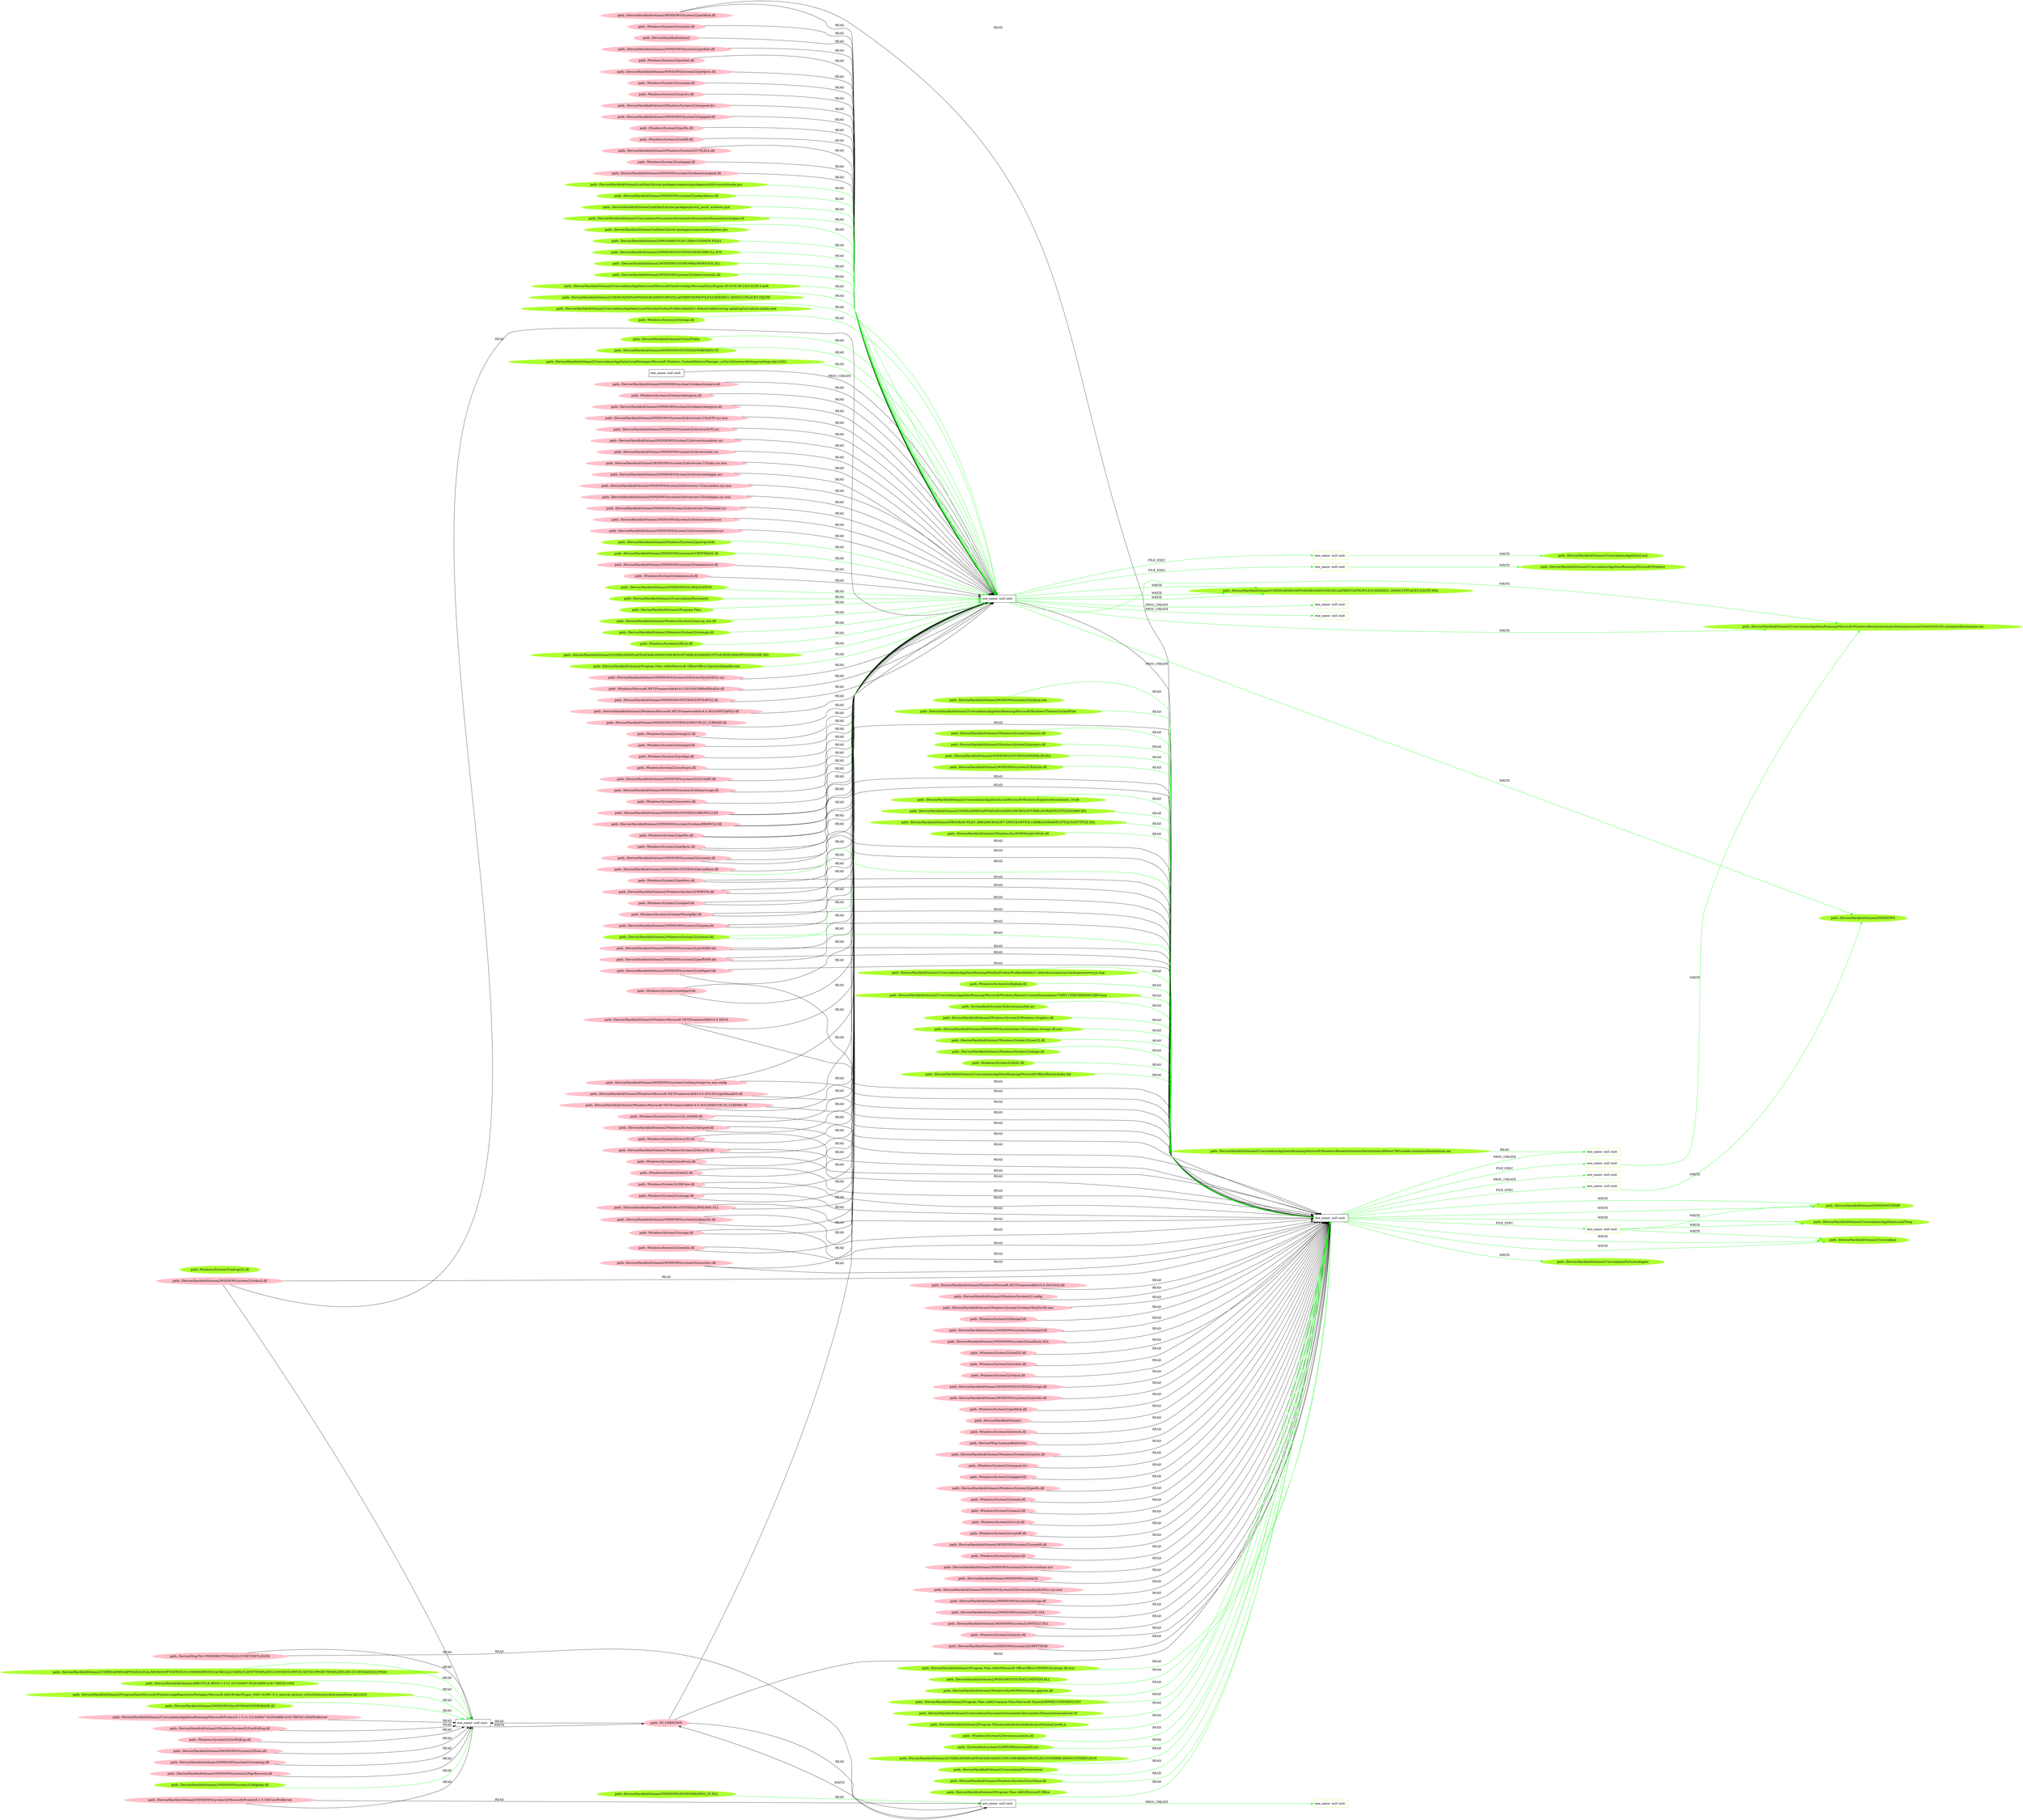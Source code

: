 digraph {
	rankdir=LR
	33 [label="exe_name: null cmd: " color=black shape=box style=solid]
	369 [label="exe_name: null cmd: " color=greenyellow shape=box style=solid]
	33 -> 369 [label=FILE_EXEC color=green]
	33 [label="exe_name: null cmd: " color=black shape=box style=solid]
	372 [label="exe_name: null cmd: " color=greenyellow shape=box style=solid]
	33 -> 372 [label=FILE_EXEC color=green]
	0 [label="exe_name: null cmd: " color=black shape=box style=solid]
	405 [label="exe_name: null cmd: " color=greenyellow shape=box style=solid]
	0 -> 405 [label=FILE_EXEC color=green]
	0 [label="exe_name: null cmd: " color=black shape=box style=solid]
	428 [label="exe_name: null cmd: " color=greenyellow shape=box style=solid]
	0 -> 428 [label=FILE_EXEC color=green]
	0 [label="exe_name: null cmd: " color=black shape=box style=solid]
	443 [label="exe_name: null cmd: " color=greenyellow shape=box style=solid]
	0 -> 443 [label=FILE_EXEC color=green]
	447 [label="path: /Device/HarddiskVolume2/Users/admin/AppData/Roaming/Microsoft/Windows/Themes/CachedFiles" color=greenyellow shape=oval style=filled]
	0 [label="exe_name: null cmd: " color=black shape=box style=solid]
	447 -> 0 [label=READ color=green]
	360 [label="path: /Device/HarddiskVolume2/$RECYCLE.BIN/S-1-5-21-231540947-922634896-4161786520-1004" color=greenyellow shape=oval style=filled]
	146 [label="exe_name: null cmd: " color=black shape=box style=solid]
	360 -> 146 [label=READ color=green]
	374 [label="path: /Device/HarddiskVolume2/Users/Public" color=greenyellow shape=oval style=filled]
	33 [label="exe_name: null cmd: " color=black shape=box style=solid]
	374 -> 33 [label=READ color=green]
	350 [label="path: /Device/HarddiskVolume2/WINDOWS/SYSTEM32/kernelbase.dll" color=pink shape=oval style=filled]
	0 [label="exe_name: null cmd: " color=black shape=box style=solid]
	350 -> 0 [label=READ color=green]
	376 [label="path: /Device/HarddiskVolume2/WINDOWS/SYSTEM32/WBEM/EN-US" color=greenyellow shape=oval style=filled]
	33 [label="exe_name: null cmd: " color=black shape=box style=solid]
	376 -> 33 [label=READ color=green]
	380 [label="path: /Device/HarddiskVolume2/Users/admin/AppData/Local/Packages/Microsoft.Windows.ContentDeliveryManager_cw5n1h2txyewy/Settings/settings.dat.LOG2" color=greenyellow shape=oval style=filled]
	33 [label="exe_name: null cmd: " color=black shape=box style=solid]
	380 -> 33 [label=READ color=green]
	11 [label="exe_name: null cmd: " color=black shape=box style=solid]
	33 [label="exe_name: null cmd: " color=black shape=box style=solid]
	11 -> 33 [label=PROC_CREATE color=black]
	285 [label="path: /Device/HarddiskVolume2/WINDOWS/system32/Microsoft/Protect/S-1-5-18/User/Preferred" color=pink shape=oval style=filled]
	146 [label="exe_name: null cmd: " color=black shape=box style=solid]
	285 -> 146 [label=READ color=black]
	138 [label="path: /Device/HarddiskVolume2/WINDOWS/system32/wbem/wmiprov.dll" color=pink shape=oval style=filled]
	33 [label="exe_name: null cmd: " color=black shape=box style=solid]
	138 -> 33 [label=READ color=black]
	88 [label="path: /Windows/System32/wbem/wbemprox.dll" color=pink shape=oval style=filled]
	33 [label="exe_name: null cmd: " color=black shape=box style=solid]
	88 -> 33 [label=READ color=black]
	62 [label="path: /Device/HarddiskVolume2/WINDOWS/system32/wbem/wbemprox.dll" color=pink shape=oval style=filled]
	33 [label="exe_name: null cmd: " color=black shape=box style=solid]
	62 -> 33 [label=READ color=black]
	350 [label="path: /Device/HarddiskVolume2/WINDOWS/SYSTEM32/kernelbase.dll" color=pink shape=oval style=filled]
	33 [label="exe_name: null cmd: " color=black shape=box style=solid]
	350 -> 33 [label=READ color=black]
	96 [label="path: /Device/HarddiskVolume2/WINDOWS/System32/drivers/en-US/ACPI.sys.mui" color=pink shape=oval style=filled]
	33 [label="exe_name: null cmd: " color=black shape=box style=solid]
	96 -> 33 [label=READ color=black]
	79 [label="path: /Device/HarddiskVolume2/WINDOWS/System32/drivers/ACPI.sys" color=pink shape=oval style=filled]
	33 [label="exe_name: null cmd: " color=black shape=box style=solid]
	79 -> 33 [label=READ color=black]
	99 [label="path: /Device/HarddiskVolume2/WINDOWS/System32/drivers/mssmbios.sys" color=pink shape=oval style=filled]
	33 [label="exe_name: null cmd: " color=black shape=box style=solid]
	99 -> 33 [label=READ color=black]
	14 [label="path: /Device/HarddiskVolume2/WINDOWS/system32/drivers/ndis.sys" color=pink shape=oval style=filled]
	33 [label="exe_name: null cmd: " color=black shape=box style=solid]
	14 -> 33 [label=READ color=black]
	100 [label="path: /Device/HarddiskVolume2/WINDOWS/system32/drivers/en-US/ndis.sys.mui" color=pink shape=oval style=filled]
	33 [label="exe_name: null cmd: " color=black shape=box style=solid]
	100 -> 33 [label=READ color=black]
	94 [label="path: /Device/HarddiskVolume2/WINDOWS/System32/drivers/intelppm.sys" color=pink shape=oval style=filled]
	33 [label="exe_name: null cmd: " color=black shape=box style=solid]
	94 -> 33 [label=READ color=black]
	53 [label="path: /Device/HarddiskVolume2/WINDOWS/System32/drivers/en-US/mssmbios.sys.mui" color=pink shape=oval style=filled]
	33 [label="exe_name: null cmd: " color=black shape=box style=solid]
	53 -> 33 [label=READ color=black]
	70 [label="path: /Device/HarddiskVolume2/WINDOWS/System32/drivers/en-US/intelppm.sys.mui" color=pink shape=oval style=filled]
	33 [label="exe_name: null cmd: " color=black shape=box style=solid]
	70 -> 33 [label=READ color=black]
	32 [label="path: /Device/HarddiskVolume2/WINDOWS/System32/drivers/en-US/monitor.sys" color=pink shape=oval style=filled]
	33 [label="exe_name: null cmd: " color=black shape=box style=solid]
	32 -> 33 [label=READ color=black]
	66 [label="path: /Device/HarddiskVolume2/WINDOWS/System32/drivers/monitor.sys" color=pink shape=oval style=filled]
	33 [label="exe_name: null cmd: " color=black shape=box style=solid]
	66 -> 33 [label=READ color=black]
	103 [label="path: /Device/HarddiskVolume2/WINDOWS/System32/drivers/en/monitor.sys" color=pink shape=oval style=filled]
	33 [label="exe_name: null cmd: " color=black shape=box style=solid]
	103 -> 33 [label=READ color=black]
	285 [label="path: /Device/HarddiskVolume2/WINDOWS/system32/Microsoft/Protect/S-1-5-18/User/Preferred" color=pink shape=oval style=filled]
	8 [label="exe_name: null cmd: " color=black shape=box style=solid]
	285 -> 8 [label=READ color=black]
	435 [label="path: /Device/HarddiskVolume2/Windows/System32/msasn1.dll" color=greenyellow shape=oval style=filled]
	0 [label="exe_name: null cmd: " color=black shape=box style=solid]
	435 -> 0 [label=READ color=green]
	386 [label="path: /Device/HarddiskVolume2/Windows/System32/powrprof.dll" color=greenyellow shape=oval style=filled]
	33 [label="exe_name: null cmd: " color=black shape=box style=solid]
	386 -> 33 [label=READ color=green]
	407 [label="path: /Device/HarddiskVolume2/Windows/System32/propsys.dll" color=greenyellow shape=oval style=filled]
	0 [label="exe_name: null cmd: " color=black shape=box style=solid]
	407 -> 0 [label=READ color=green]
	382 [label="path: /Device/HarddiskVolume2/WINDOWS/system32/CRYPTBASE.dll" color=greenyellow shape=oval style=filled]
	33 [label="exe_name: null cmd: " color=black shape=box style=solid]
	382 -> 33 [label=READ color=green]
	142 [label="path: /Device/HarddiskVolume2/WINDOWS/system32/wbem/esscli.dll" color=pink shape=oval style=filled]
	33 [label="exe_name: null cmd: " color=black shape=box style=solid]
	142 -> 33 [label=READ color=black]
	123 [label="path: /Windows/System32/wbem/esscli.dll" color=pink shape=oval style=filled]
	33 [label="exe_name: null cmd: " color=black shape=box style=solid]
	123 -> 33 [label=READ color=black]
	299 [label="path: /Device/HarddiskVolume2/Users/admin/AppData/Roaming/Microsoft/Protect/S-1-5-21-231540947-922634896-4161786520-1004/Preferred" color=pink shape=oval style=filled]
	146 [label="exe_name: null cmd: " color=black shape=box style=solid]
	299 -> 146 [label=READ color=black]
	378 [label="path: /Device/HarddiskVolume2/WINDOWS/GLOBALIZATION" color=greenyellow shape=oval style=filled]
	33 [label="exe_name: null cmd: " color=black shape=box style=solid]
	378 -> 33 [label=READ color=green]
	436 [label="path: /Device/HarddiskVolume2/WINDOWS/SYSTEM32/MSXML3R.DLL" color=greenyellow shape=oval style=filled]
	0 [label="exe_name: null cmd: " color=black shape=box style=solid]
	436 -> 0 [label=READ color=green]
	403 [label="path: /Device/HarddiskVolume2/WINDOWS/system32/XmlLite.dll" color=greenyellow shape=oval style=filled]
	0 [label="exe_name: null cmd: " color=black shape=box style=solid]
	403 -> 0 [label=READ color=green]
	36 [label="path: /Device/HarddiskVolume2/Windows/System32/CertPolEng.dll" color=pink shape=oval style=filled]
	146 [label="exe_name: null cmd: " color=black shape=box style=solid]
	36 -> 146 [label=READ color=black]
	40 [label="path: /Windows/System32/CertPolEng.dll" color=pink shape=oval style=filled]
	146 [label="exe_name: null cmd: " color=black shape=box style=solid]
	40 -> 146 [label=READ color=black]
	86 [label="path: /Device/HarddiskVolume2/WINDOWS/System32/fveui.dll" color=pink shape=oval style=filled]
	146 [label="exe_name: null cmd: " color=black shape=box style=solid]
	86 -> 146 [label=READ color=black]
	83 [label="path: /Device/HarddiskVolume2/WINDOWS/system32/wuaueng.dll" color=pink shape=oval style=filled]
	146 [label="exe_name: null cmd: " color=black shape=box style=solid]
	83 -> 146 [label=READ color=black]
	81 [label="path: /Device/HarddiskVolume2/WINDOWS/system32/NgcRecovery.dll" color=pink shape=oval style=filled]
	146 [label="exe_name: null cmd: " color=black shape=box style=solid]
	81 -> 146 [label=READ color=black]
	153 [label="path: /Device/HarddiskVolume2/WINDOWS/system32/wkscli.dll" color=pink shape=oval style=filled]
	146 [label="exe_name: null cmd: " color=black shape=box style=solid]
	153 -> 146 [label=READ color=black]
	389 [label="path: /Device/HarddiskVolume2/Users/admin/Documents" color=greenyellow shape=oval style=filled]
	33 [label="exe_name: null cmd: " color=black shape=box style=solid]
	389 -> 33 [label=READ color=green]
	146 [label="exe_name: null cmd: " color=black shape=box style=solid]
	324 [label="path: /FI_UNKNOWN" color=pink shape=oval style=filled]
	146 -> 324 [label=WRITE color=black]
	291 [label="path: /Device/Mup/TA1-FIVEDIRECTI*/MAILSLOT/NET/NETLOGON" color=pink shape=oval style=filled]
	146 [label="exe_name: null cmd: " color=black shape=box style=solid]
	291 -> 146 [label=READ color=black]
	446 [label="path: /Device/HarddiskVolume2/Users/admin/AppData/Local/Microsoft/Windows/Explorer/thumbcache_16.db" color=greenyellow shape=oval style=filled]
	0 [label="exe_name: null cmd: " color=black shape=box style=solid]
	446 -> 0 [label=READ color=green]
	396 [label="path: /Device/HarddiskVolume2/Program Files" color=greenyellow shape=oval style=filled]
	33 [label="exe_name: null cmd: " color=black shape=box style=solid]
	396 -> 33 [label=READ color=green]
	324 [label="path: /FI_UNKNOWN" color=pink shape=oval style=filled]
	146 [label="exe_name: null cmd: " color=black shape=box style=solid]
	324 -> 146 [label=READ color=black]
	379 [label="path: /Device/HarddiskVolume2/Windows/System32/msvcp_win.dll" color=greenyellow shape=oval style=filled]
	33 [label="exe_name: null cmd: " color=black shape=box style=solid]
	379 -> 33 [label=READ color=green]
	393 [label="path: /Device/HarddiskVolume2/Windows/System32/dwmapi.dll" color=greenyellow shape=oval style=filled]
	33 [label="exe_name: null cmd: " color=black shape=box style=solid]
	393 -> 33 [label=READ color=green]
	400 [label="path: /Windows/System32/fltLib.dll" color=greenyellow shape=oval style=filled]
	33 [label="exe_name: null cmd: " color=black shape=box style=solid]
	400 -> 33 [label=READ color=green]
	8 [label="exe_name: null cmd: " color=black shape=box style=solid]
	324 [label="path: /FI_UNKNOWN" color=pink shape=oval style=filled]
	8 -> 324 [label=WRITE color=black]
	291 [label="path: /Device/Mup/TA1-FIVEDIRECTI*/MAILSLOT/NET/NETLOGON" color=pink shape=oval style=filled]
	8 [label="exe_name: null cmd: " color=black shape=box style=solid]
	291 -> 8 [label=READ color=black]
	324 [label="path: /FI_UNKNOWN" color=pink shape=oval style=filled]
	8 [label="exe_name: null cmd: " color=black shape=box style=solid]
	324 -> 8 [label=READ color=black]
	410 [label="path: /Device/HarddiskVolume2/USERS/ADMIN/APPDATA/ROAMING/MICROSOFT/BIBLIOGRAPHY/STYLE/ISO690.XSL" color=greenyellow shape=oval style=filled]
	0 [label="exe_name: null cmd: " color=black shape=box style=solid]
	410 -> 0 [label=READ color=green]
	390 [label="path: /Device/HarddiskVolume2/USERS/ADMIN/APPDATA/ROAMING/MICROSOFT/BIBLIOGRAPHY/STYLE/IEEE2006OFFICEONLINE.XSL" color=greenyellow shape=oval style=filled]
	33 [label="exe_name: null cmd: " color=black shape=box style=solid]
	390 -> 33 [label=READ color=green]
	425 [label="path: /Device/HarddiskVolume2/PROGRAM FILES (X86)/MICROSOFT OFFICE/OFFICE15/BIBLIOGRAPHY/STYLE/GOSTTITLE.XSL" color=greenyellow shape=oval style=filled]
	0 [label="exe_name: null cmd: " color=black shape=box style=solid]
	425 -> 0 [label=READ color=green]
	358 [label="path: /Device/HarddiskVolume2/USERS/ADMIN/APPDATA/LOCAL/MICROSOFT/OFFICE/15.0/WEBSERVICECACHE/ALLUSERS/CLIENTTEMPLATES.CONTENT.OFFICE.NET/SUPPORT-TEMPLATES-EN-US-MT45420242.PNG0" color=greenyellow shape=oval style=filled]
	146 [label="exe_name: null cmd: " color=black shape=box style=solid]
	358 -> 146 [label=READ color=green]
	383 [label="path: /Device/HarddiskVolume2/Program Files (x86)/Microsoft Office/Office15/protocolhandler.exe" color=greenyellow shape=oval style=filled]
	33 [label="exe_name: null cmd: " color=black shape=box style=solid]
	383 -> 33 [label=READ color=green]
	441 [label="path: /Device/HarddiskVolume2/Windows/SysWOW64/mfc100cht.dll" color=greenyellow shape=oval style=filled]
	0 [label="exe_name: null cmd: " color=black shape=box style=solid]
	441 -> 0 [label=READ color=green]
	0 [label="exe_name: null cmd: " color=black shape=box style=solid]
	434 [label="exe_name: null cmd: " color=greenyellow shape=box style=solid]
	0 -> 434 [label=PROC_CREATE color=green]
	248 [label="path: /Device/HarddiskVolume2/WINDOWS/system32/perfc009.dat" color=pink shape=oval style=filled]
	33 [label="exe_name: null cmd: " color=black shape=box style=solid]
	248 -> 33 [label=READ color=black]
	191 [label="path: /Device/HarddiskVolume2/WINDOWS/System32/Drivers/Synth3dVsc.sys" color=pink shape=oval style=filled]
	33 [label="exe_name: null cmd: " color=black shape=box style=solid]
	191 -> 33 [label=READ color=black]
	300 [label="path: /Device/HarddiskVolume2/WINDOWS/system32/perfh009.dat" color=pink shape=oval style=filled]
	33 [label="exe_name: null cmd: " color=black shape=box style=solid]
	300 -> 33 [label=READ color=black]
	226 [label="path: /Device/HarddiskVolume2/WINDOWS/system32/netfxperf.dll" color=pink shape=oval style=filled]
	33 [label="exe_name: null cmd: " color=black shape=box style=solid]
	226 -> 33 [label=READ color=black]
	351 [label="path: /Windows/System32/netfxperf.dll" color=pink shape=oval style=filled]
	33 [label="exe_name: null cmd: " color=black shape=box style=solid]
	351 -> 33 [label=READ color=black]
	208 [label="path: /Device/HarddiskVolume2/Windows/Microsoft.NET/Framework64/v4.0.30319" color=pink shape=oval style=filled]
	33 [label="exe_name: null cmd: " color=black shape=box style=solid]
	208 -> 33 [label=READ color=black]
	341 [label="path: /Device/HarddiskVolume2/WINDOWS/system32/wbem/wmiprvse.exe.config" color=pink shape=oval style=filled]
	33 [label="exe_name: null cmd: " color=black shape=box style=solid]
	341 -> 33 [label=READ color=black]
	250 [label="path: /Device/HarddiskVolume2/Windows/Microsoft.NET/Framework64/v4.0.30319/CorperfmonExt.dll" color=pink shape=oval style=filled]
	33 [label="exe_name: null cmd: " color=black shape=box style=solid]
	250 -> 33 [label=READ color=black]
	283 [label="path: /Windows/Microsoft.NET/Framework64/v4.0.30319/CORPerfMonExt.dll" color=pink shape=oval style=filled]
	33 [label="exe_name: null cmd: " color=black shape=box style=solid]
	283 -> 33 [label=READ color=black]
	215 [label="path: /Device/HarddiskVolume2/WINDOWS/SYSTEM32/WTSAPI32.dll" color=pink shape=oval style=filled]
	33 [label="exe_name: null cmd: " color=black shape=box style=solid]
	215 -> 33 [label=READ color=black]
	234 [label="path: /Device/HarddiskVolume2/Windows/Microsoft.NET/Framework64/v4.0.30319/MSVCR120_CLR0400.dll" color=pink shape=oval style=filled]
	33 [label="exe_name: null cmd: " color=black shape=box style=solid]
	234 -> 33 [label=READ color=black]
	263 [label="path: /Device/HarddiskVolume2/Windows/Microsoft.NET/Framework64/v4.0.30319/WTSAPI32.dll" color=pink shape=oval style=filled]
	33 [label="exe_name: null cmd: " color=black shape=box style=solid]
	263 -> 33 [label=READ color=black]
	287 [label="path: /Windows/System32/msvcr120_clr0400.dll" color=pink shape=oval style=filled]
	33 [label="exe_name: null cmd: " color=black shape=box style=solid]
	287 -> 33 [label=READ color=black]
	347 [label="path: /Device/HarddiskVolume2/WINDOWS/SYSTEM32/MSVCR120_CLR0400.dll" color=pink shape=oval style=filled]
	33 [label="exe_name: null cmd: " color=black shape=box style=solid]
	347 -> 33 [label=READ color=black]
	334 [label="path: /Windows/System32/wtsapi32.dll" color=pink shape=oval style=filled]
	33 [label="exe_name: null cmd: " color=black shape=box style=solid]
	334 -> 33 [label=READ color=black]
	289 [label="path: /Device/HarddiskVolume2/Windows/System32/bitsperf.dll" color=pink shape=oval style=filled]
	33 [label="exe_name: null cmd: " color=black shape=box style=solid]
	289 -> 33 [label=READ color=black]
	302 [label="path: /Windows/System32/esentprf.dll" color=pink shape=oval style=filled]
	33 [label="exe_name: null cmd: " color=black shape=box style=solid]
	302 -> 33 [label=READ color=black]
	242 [label="path: /Windows/System32/secur32.dll" color=pink shape=oval style=filled]
	33 [label="exe_name: null cmd: " color=black shape=box style=solid]
	242 -> 33 [label=READ color=black]
	252 [label="path: /Device/HarddiskVolume2/Windows/System32/Secur32.dll" color=pink shape=oval style=filled]
	33 [label="exe_name: null cmd: " color=black shape=box style=solid]
	252 -> 33 [label=READ color=black]
	272 [label="path: /Windows/System32/msdtcuiu.dll" color=pink shape=oval style=filled]
	33 [label="exe_name: null cmd: " color=black shape=box style=solid]
	272 -> 33 [label=READ color=black]
	169 [label="path: /Windows/System32/ole32.dll" color=pink shape=oval style=filled]
	33 [label="exe_name: null cmd: " color=black shape=box style=solid]
	169 -> 33 [label=READ color=black]
	339 [label="path: /Windows/System32/SHCore.dll" color=pink shape=oval style=filled]
	33 [label="exe_name: null cmd: " color=black shape=box style=solid]
	339 -> 33 [label=READ color=black]
	238 [label="path: /Windows/System32/profapi.dll" color=pink shape=oval style=filled]
	33 [label="exe_name: null cmd: " color=black shape=box style=solid]
	238 -> 33 [label=READ color=black]
	246 [label="path: /Windows/System32/msdtcprx.dll" color=pink shape=oval style=filled]
	33 [label="exe_name: null cmd: " color=black shape=box style=solid]
	246 -> 33 [label=READ color=black]
	187 [label="path: /Windows/System32/clusapi.dll" color=pink shape=oval style=filled]
	33 [label="exe_name: null cmd: " color=black shape=box style=solid]
	187 -> 33 [label=READ color=black]
	313 [label="path: /Device/HarddiskVolume2/WINDOWS/system32/CLUSAPI.dll" color=pink shape=oval style=filled]
	33 [label="exe_name: null cmd: " color=black shape=box style=solid]
	313 -> 33 [label=READ color=black]
	335 [label="path: /Device/HarddiskVolume2/WINDOWS/SYSTEM32/IPHLPAPI.DLL" color=pink shape=oval style=filled]
	33 [label="exe_name: null cmd: " color=black shape=box style=solid]
	335 -> 33 [label=READ color=black]
	177 [label="path: /Device/HarddiskVolume2/WINDOWS/system32/oleaut32.dll" color=pink shape=oval style=filled]
	33 [label="exe_name: null cmd: " color=black shape=box style=solid]
	177 -> 33 [label=READ color=black]
	153 [label="path: /Device/HarddiskVolume2/WINDOWS/system32/wkscli.dll" color=pink shape=oval style=filled]
	33 [label="exe_name: null cmd: " color=black shape=box style=solid]
	153 -> 33 [label=READ color=black]
	275 [label="path: /Device/HarddiskVolume2/WINDOWS/system32/wbem/cscapi.dll" color=pink shape=oval style=filled]
	33 [label="exe_name: null cmd: " color=black shape=box style=solid]
	275 -> 33 [label=READ color=black]
	294 [label="path: /Windows/System32/cscapi.dll" color=pink shape=oval style=filled]
	33 [label="exe_name: null cmd: " color=black shape=box style=solid]
	294 -> 33 [label=READ color=black]
	345 [label="path: /Windows/System32/netutils.dll" color=pink shape=oval style=filled]
	33 [label="exe_name: null cmd: " color=black shape=box style=solid]
	345 -> 33 [label=READ color=black]
	193 [label="path: /Device/HarddiskVolume2/WINDOWS/system32/msscntrs.dll" color=pink shape=oval style=filled]
	33 [label="exe_name: null cmd: " color=black shape=box style=solid]
	193 -> 33 [label=READ color=black]
	224 [label="path: /Windows/System32/msscntrs.dll" color=pink shape=oval style=filled]
	33 [label="exe_name: null cmd: " color=black shape=box style=solid]
	224 -> 33 [label=READ color=black]
	260 [label="path: /Device/HarddiskVolume2/WINDOWS/System32/perfdisk.dll" color=pink shape=oval style=filled]
	33 [label="exe_name: null cmd: " color=black shape=box style=solid]
	260 -> 33 [label=READ color=black]
	16 [label="path: /Windows/System32/wmiclnt.dll" color=pink shape=oval style=filled]
	33 [label="exe_name: null cmd: " color=black shape=box style=solid]
	16 -> 33 [label=READ color=black]
	203 [label="path: /Device/HarddiskVolume2" color=pink shape=oval style=filled]
	33 [label="exe_name: null cmd: " color=black shape=box style=solid]
	203 -> 33 [label=READ color=black]
	237 [label="path: /Device/HarddiskVolume2/WINDOWS/System32/perfnet.dll" color=pink shape=oval style=filled]
	33 [label="exe_name: null cmd: " color=black shape=box style=solid]
	237 -> 33 [label=READ color=black]
	277 [label="path: /Windows/System32/perfnet.dll" color=pink shape=oval style=filled]
	33 [label="exe_name: null cmd: " color=black shape=box style=solid]
	277 -> 33 [label=READ color=black]
	183 [label="path: /Device/HarddiskVolume2/WINDOWS/SYSTEM32/BROWCLI.Dll" color=pink shape=oval style=filled]
	33 [label="exe_name: null cmd: " color=black shape=box style=solid]
	183 -> 33 [label=READ color=black]
	324 [label="path: /FI_UNKNOWN" color=pink shape=oval style=filled]
	33 [label="exe_name: null cmd: " color=black shape=box style=solid]
	324 -> 33 [label=READ color=black]
	337 [label="path: /Device/HarddiskVolume2/WINDOWS/system32/wbem/BROWCLI.Dll" color=pink shape=oval style=filled]
	33 [label="exe_name: null cmd: " color=black shape=box style=solid]
	337 -> 33 [label=READ color=black]
	322 [label="path: /Windows/System32/perfos.dll" color=pink shape=oval style=filled]
	33 [label="exe_name: null cmd: " color=black shape=box style=solid]
	322 -> 33 [label=READ color=black]
	185 [label="path: /Windows/System32/perfproc.dll" color=pink shape=oval style=filled]
	33 [label="exe_name: null cmd: " color=black shape=box style=solid]
	185 -> 33 [label=READ color=black]
	308 [label="path: /Device/HarddiskVolume2/WINDOWS/System32/perfproc.dll" color=pink shape=oval style=filled]
	33 [label="exe_name: null cmd: " color=black shape=box style=solid]
	308 -> 33 [label=READ color=black]
	157 [label="path: /Windows/System32/sysmain.dll" color=pink shape=oval style=filled]
	33 [label="exe_name: null cmd: " color=black shape=box style=solid]
	157 -> 33 [label=READ color=black]
	296 [label="path: /Device/HarddiskVolume2/WINDOWS/system32/sysmain.dll" color=pink shape=oval style=filled]
	33 [label="exe_name: null cmd: " color=black shape=box style=solid]
	296 -> 33 [label=READ color=black]
	267 [label="path: /Windows/System32/rasctrs.dll" color=pink shape=oval style=filled]
	33 [label="exe_name: null cmd: " color=black shape=box style=solid]
	267 -> 33 [label=READ color=black]
	244 [label="path: /Device/HarddiskVolume2/Windows/System32/winspool.drv" color=pink shape=oval style=filled]
	33 [label="exe_name: null cmd: " color=black shape=box style=solid]
	244 -> 33 [label=READ color=black]
	254 [label="path: /Device/HarddiskVolume2/WINDOWS/System32/tapiperf.dll" color=pink shape=oval style=filled]
	33 [label="exe_name: null cmd: " color=black shape=box style=solid]
	254 -> 33 [label=READ color=black]
	195 [label="path: /Windows/System32/perfctrs.dll" color=pink shape=oval style=filled]
	33 [label="exe_name: null cmd: " color=black shape=box style=solid]
	195 -> 33 [label=READ color=black]
	180 [label="path: /Windows/System32/perfts.dll" color=pink shape=oval style=filled]
	33 [label="exe_name: null cmd: " color=black shape=box style=solid]
	180 -> 33 [label=READ color=black]
	189 [label="path: /Windows/System32/utildll.dll" color=pink shape=oval style=filled]
	33 [label="exe_name: null cmd: " color=black shape=box style=solid]
	189 -> 33 [label=READ color=black]
	232 [label="path: /Device/HarddiskVolume2/Windows/System32/UTILDLL.dll" color=pink shape=oval style=filled]
	33 [label="exe_name: null cmd: " color=black shape=box style=solid]
	232 -> 33 [label=READ color=black]
	158 [label="path: /Device/HarddiskVolume2/Windows/System32/WINSTA.dll" color=pink shape=oval style=filled]
	33 [label="exe_name: null cmd: " color=black shape=box style=solid]
	158 -> 33 [label=READ color=black]
	264 [label="path: /Windows/System32/setupapi.dll" color=pink shape=oval style=filled]
	33 [label="exe_name: null cmd: " color=black shape=box style=solid]
	264 -> 33 [label=READ color=black]
	230 [label="path: /Windows/System32/usbperf.dll" color=pink shape=oval style=filled]
	33 [label="exe_name: null cmd: " color=black shape=box style=solid]
	230 -> 33 [label=READ color=black]
	151 [label="path: /Windows/System32/wbem/WmiApRpl.dll" color=pink shape=oval style=filled]
	33 [label="exe_name: null cmd: " color=black shape=box style=solid]
	151 -> 33 [label=READ color=black]
	217 [label="path: /Device/HarddiskVolume2/WINDOWS/system32/wbem/wmiaprpl.dll" color=pink shape=oval style=filled]
	33 [label="exe_name: null cmd: " color=black shape=box style=solid]
	217 -> 33 [label=READ color=black]
	210 [label="path: /Device/HarddiskVolume2/WINDOWS/system32/tquery.dll" color=pink shape=oval style=filled]
	33 [label="exe_name: null cmd: " color=black shape=box style=solid]
	210 -> 33 [label=READ color=black]
	33 [label="exe_name: null cmd: " color=black shape=box style=solid]
	0 [label="exe_name: null cmd: " color=black shape=box style=solid]
	33 -> 0 [label=PROC_CREATE color=black]
	398 [label="path: /Device/HarddiskVolume2/salt/bin/Lib/site-packages/requests/packages/urllib3/contrib/socks.pyc" color=greenyellow shape=oval style=filled]
	33 [label="exe_name: null cmd: " color=black shape=box style=solid]
	398 -> 33 [label=READ color=green]
	324 [label="path: /FI_UNKNOWN" color=pink shape=oval style=filled]
	0 [label="exe_name: null cmd: " color=black shape=box style=solid]
	324 -> 0 [label=READ color=black]
	185 [label="path: /Windows/System32/perfproc.dll" color=pink shape=oval style=filled]
	0 [label="exe_name: null cmd: " color=black shape=box style=solid]
	185 -> 0 [label=READ color=black]
	226 [label="path: /Device/HarddiskVolume2/WINDOWS/system32/netfxperf.dll" color=pink shape=oval style=filled]
	0 [label="exe_name: null cmd: " color=black shape=box style=solid]
	226 -> 0 [label=READ color=black]
	351 [label="path: /Windows/System32/netfxperf.dll" color=pink shape=oval style=filled]
	0 [label="exe_name: null cmd: " color=black shape=box style=solid]
	351 -> 0 [label=READ color=black]
	315 [label="path: /Device/HarddiskVolume2/Windows/Microsoft.NET/Framework64/v4.0.30319/clr.dll" color=pink shape=oval style=filled]
	0 [label="exe_name: null cmd: " color=black shape=box style=solid]
	315 -> 0 [label=READ color=black]
	319 [label="path: /Device/HarddiskVolume2/Windows/System32/.config" color=pink shape=oval style=filled]
	0 [label="exe_name: null cmd: " color=black shape=box style=solid]
	319 -> 0 [label=READ color=black]
	171 [label="path: /Device/HarddiskVolume2/Windows/System32/wbem/WmiPrvSE.exe" color=pink shape=oval style=filled]
	0 [label="exe_name: null cmd: " color=black shape=box style=solid]
	171 -> 0 [label=READ color=black]
	341 [label="path: /Device/HarddiskVolume2/WINDOWS/system32/wbem/wmiprvse.exe.config" color=pink shape=oval style=filled]
	0 [label="exe_name: null cmd: " color=black shape=box style=solid]
	341 -> 0 [label=READ color=black]
	208 [label="path: /Device/HarddiskVolume2/Windows/Microsoft.NET/Framework64/v4.0.30319" color=pink shape=oval style=filled]
	0 [label="exe_name: null cmd: " color=black shape=box style=solid]
	208 -> 0 [label=READ color=black]
	240 [label="path: /Windows/System32/bitsperf.dll" color=pink shape=oval style=filled]
	0 [label="exe_name: null cmd: " color=black shape=box style=solid]
	240 -> 0 [label=READ color=black]
	289 [label="path: /Device/HarddiskVolume2/Windows/System32/bitsperf.dll" color=pink shape=oval style=filled]
	0 [label="exe_name: null cmd: " color=black shape=box style=solid]
	289 -> 0 [label=READ color=black]
	311 [label="path: /Device/HarddiskVolume2/WINDOWS/system32/esentprf.dll" color=pink shape=oval style=filled]
	0 [label="exe_name: null cmd: " color=black shape=box style=solid]
	311 -> 0 [label=READ color=black]
	252 [label="path: /Device/HarddiskVolume2/Windows/System32/Secur32.dll" color=pink shape=oval style=filled]
	0 [label="exe_name: null cmd: " color=black shape=box style=solid]
	252 -> 0 [label=READ color=black]
	176 [label="path: /Device/HarddiskVolume2/WINDOWS/system32/msdtcuiu.DLL" color=pink shape=oval style=filled]
	0 [label="exe_name: null cmd: " color=black shape=box style=solid]
	176 -> 0 [label=READ color=black]
	242 [label="path: /Windows/System32/secur32.dll" color=pink shape=oval style=filled]
	0 [label="exe_name: null cmd: " color=black shape=box style=solid]
	242 -> 0 [label=READ color=black]
	272 [label="path: /Windows/System32/msdtcuiu.dll" color=pink shape=oval style=filled]
	0 [label="exe_name: null cmd: " color=black shape=box style=solid]
	272 -> 0 [label=READ color=black]
	169 [label="path: /Windows/System32/ole32.dll" color=pink shape=oval style=filled]
	0 [label="exe_name: null cmd: " color=black shape=box style=solid]
	169 -> 0 [label=READ color=black]
	307 [label="path: /Windows/System32/shell32.dll" color=pink shape=oval style=filled]
	0 [label="exe_name: null cmd: " color=black shape=box style=solid]
	307 -> 0 [label=READ color=black]
	339 [label="path: /Windows/System32/SHCore.dll" color=pink shape=oval style=filled]
	0 [label="exe_name: null cmd: " color=black shape=box style=solid]
	339 -> 0 [label=READ color=black]
	187 [label="path: /Windows/System32/clusapi.dll" color=pink shape=oval style=filled]
	0 [label="exe_name: null cmd: " color=black shape=box style=solid]
	187 -> 0 [label=READ color=black]
	58 [label="path: /Windows/System32/resutils.dll" color=pink shape=oval style=filled]
	0 [label="exe_name: null cmd: " color=black shape=box style=solid]
	58 -> 0 [label=READ color=black]
	335 [label="path: /Device/HarddiskVolume2/WINDOWS/SYSTEM32/IPHLPAPI.DLL" color=pink shape=oval style=filled]
	0 [label="exe_name: null cmd: " color=black shape=box style=solid]
	335 -> 0 [label=READ color=black]
	177 [label="path: /Device/HarddiskVolume2/WINDOWS/system32/oleaut32.dll" color=pink shape=oval style=filled]
	0 [label="exe_name: null cmd: " color=black shape=box style=solid]
	177 -> 0 [label=READ color=black]
	153 [label="path: /Device/HarddiskVolume2/WINDOWS/system32/wkscli.dll" color=pink shape=oval style=filled]
	0 [label="exe_name: null cmd: " color=black shape=box style=solid]
	153 -> 0 [label=READ color=black]
	168 [label="path: /Windows/System32/wkscli.dll" color=pink shape=oval style=filled]
	0 [label="exe_name: null cmd: " color=black shape=box style=solid]
	168 -> 0 [label=READ color=black]
	213 [label="path: /Device/HarddiskVolume2/WINDOWS/SYSTEM32/cscapi.dll" color=pink shape=oval style=filled]
	0 [label="exe_name: null cmd: " color=black shape=box style=solid]
	213 -> 0 [label=READ color=black]
	201 [label="path: /Device/HarddiskVolume2/WINDOWS/system32/netutils.dll" color=pink shape=oval style=filled]
	0 [label="exe_name: null cmd: " color=black shape=box style=solid]
	201 -> 0 [label=READ color=black]
	294 [label="path: /Windows/System32/cscapi.dll" color=pink shape=oval style=filled]
	0 [label="exe_name: null cmd: " color=black shape=box style=solid]
	294 -> 0 [label=READ color=black]
	345 [label="path: /Windows/System32/netutils.dll" color=pink shape=oval style=filled]
	0 [label="exe_name: null cmd: " color=black shape=box style=solid]
	345 -> 0 [label=READ color=black]
	193 [label="path: /Device/HarddiskVolume2/WINDOWS/system32/msscntrs.dll" color=pink shape=oval style=filled]
	0 [label="exe_name: null cmd: " color=black shape=box style=solid]
	193 -> 0 [label=READ color=black]
	228 [label="path: /Windows/System32/perfdisk.dll" color=pink shape=oval style=filled]
	0 [label="exe_name: null cmd: " color=black shape=box style=solid]
	228 -> 0 [label=READ color=black]
	260 [label="path: /Device/HarddiskVolume2/WINDOWS/System32/perfdisk.dll" color=pink shape=oval style=filled]
	0 [label="exe_name: null cmd: " color=black shape=box style=solid]
	260 -> 0 [label=READ color=black]
	269 [label="path: /Device/HarddiskVolume1" color=pink shape=oval style=filled]
	0 [label="exe_name: null cmd: " color=black shape=box style=solid]
	269 -> 0 [label=READ color=black]
	183 [label="path: /Device/HarddiskVolume2/WINDOWS/SYSTEM32/BROWCLI.Dll" color=pink shape=oval style=filled]
	0 [label="exe_name: null cmd: " color=black shape=box style=solid]
	183 -> 0 [label=READ color=black]
	197 [label="path: /Windows/System32/browcli.dll" color=pink shape=oval style=filled]
	0 [label="exe_name: null cmd: " color=black shape=box style=solid]
	197 -> 0 [label=READ color=black]
	271 [label="path: /Device/Mup/;LanmanRedirector" color=pink shape=oval style=filled]
	0 [label="exe_name: null cmd: " color=black shape=box style=solid]
	271 -> 0 [label=READ color=black]
	337 [label="path: /Device/HarddiskVolume2/WINDOWS/system32/wbem/BROWCLI.Dll" color=pink shape=oval style=filled]
	0 [label="exe_name: null cmd: " color=black shape=box style=solid]
	337 -> 0 [label=READ color=black]
	322 [label="path: /Windows/System32/perfos.dll" color=pink shape=oval style=filled]
	0 [label="exe_name: null cmd: " color=black shape=box style=solid]
	322 -> 0 [label=READ color=black]
	296 [label="path: /Device/HarddiskVolume2/WINDOWS/system32/sysmain.dll" color=pink shape=oval style=filled]
	0 [label="exe_name: null cmd: " color=black shape=box style=solid]
	296 -> 0 [label=READ color=black]
	320 [label="path: /Device/HarddiskVolume2/Windows/System32/rasctrs.dll" color=pink shape=oval style=filled]
	0 [label="exe_name: null cmd: " color=black shape=box style=solid]
	320 -> 0 [label=READ color=black]
	354 [label="path: /Windows/System32/winspool.drv" color=pink shape=oval style=filled]
	0 [label="exe_name: null cmd: " color=black shape=box style=solid]
	354 -> 0 [label=READ color=black]
	63 [label="path: /Windows/System32/tapiperf.dll" color=pink shape=oval style=filled]
	0 [label="exe_name: null cmd: " color=black shape=box style=solid]
	63 -> 0 [label=READ color=black]
	195 [label="path: /Windows/System32/perfctrs.dll" color=pink shape=oval style=filled]
	0 [label="exe_name: null cmd: " color=black shape=box style=solid]
	195 -> 0 [label=READ color=black]
	158 [label="path: /Device/HarddiskVolume2/Windows/System32/WINSTA.dll" color=pink shape=oval style=filled]
	0 [label="exe_name: null cmd: " color=black shape=box style=solid]
	158 -> 0 [label=READ color=black]
	331 [label="path: /Device/HarddiskVolume2/Windows/System32/perfts.dll" color=pink shape=oval style=filled]
	0 [label="exe_name: null cmd: " color=black shape=box style=solid]
	331 -> 0 [label=READ color=black]
	24 [label="path: /Windows/System32/winsta.dll" color=pink shape=oval style=filled]
	0 [label="exe_name: null cmd: " color=black shape=box style=solid]
	24 -> 0 [label=READ color=black]
	17 [label="path: /Windows/System32/samcli.dll" color=pink shape=oval style=filled]
	0 [label="exe_name: null cmd: " color=black shape=box style=solid]
	17 -> 0 [label=READ color=black]
	35 [label="path: /Windows/System32/srvcli.dll" color=pink shape=oval style=filled]
	0 [label="exe_name: null cmd: " color=black shape=box style=solid]
	35 -> 0 [label=READ color=black]
	230 [label="path: /Windows/System32/usbperf.dll" color=pink shape=oval style=filled]
	0 [label="exe_name: null cmd: " color=black shape=box style=solid]
	230 -> 0 [label=READ color=black]
	151 [label="path: /Windows/System32/wbem/WmiApRpl.dll" color=pink shape=oval style=filled]
	0 [label="exe_name: null cmd: " color=black shape=box style=solid]
	151 -> 0 [label=READ color=black]
	210 [label="path: /Device/HarddiskVolume2/WINDOWS/system32/tquery.dll" color=pink shape=oval style=filled]
	0 [label="exe_name: null cmd: " color=black shape=box style=solid]
	210 -> 0 [label=READ color=black]
	116 [label="path: /Windows/System32/cryptdll.dll" color=pink shape=oval style=filled]
	0 [label="exe_name: null cmd: " color=black shape=box style=solid]
	116 -> 0 [label=READ color=black]
	10 [label="path: /Device/HarddiskVolume2/WINDOWS/system32/cryptdll.dll" color=pink shape=oval style=filled]
	0 [label="exe_name: null cmd: " color=black shape=box style=solid]
	10 -> 0 [label=READ color=black]
	199 [label="path: /Windows/System32/tquery.dll" color=pink shape=oval style=filled]
	0 [label="exe_name: null cmd: " color=black shape=box style=solid]
	199 -> 0 [label=READ color=black]
	281 [label="path: /Device/HarddiskVolume2/WINDOWS/system32/drivers/vmbusr.sys" color=pink shape=oval style=filled]
	0 [label="exe_name: null cmd: " color=black shape=box style=solid]
	281 -> 0 [label=READ color=black]
	248 [label="path: /Device/HarddiskVolume2/WINDOWS/system32/perfc009.dat" color=pink shape=oval style=filled]
	0 [label="exe_name: null cmd: " color=black shape=box style=solid]
	248 -> 0 [label=READ color=black]
	256 [label="path: /Device/HarddiskVolume2/WINDOWS/system32" color=pink shape=oval style=filled]
	0 [label="exe_name: null cmd: " color=black shape=box style=solid]
	256 -> 0 [label=READ color=black]
	300 [label="path: /Device/HarddiskVolume2/WINDOWS/system32/perfh009.dat" color=pink shape=oval style=filled]
	0 [label="exe_name: null cmd: " color=black shape=box style=solid]
	300 -> 0 [label=READ color=black]
	316 [label="path: /Device/HarddiskVolume2/WINDOWS/System32/Drivers/en/Synth3dVsc.sys.mui" color=pink shape=oval style=filled]
	0 [label="exe_name: null cmd: " color=black shape=box style=solid]
	316 -> 0 [label=READ color=black]
	234 [label="path: /Device/HarddiskVolume2/Windows/Microsoft.NET/Framework64/v4.0.30319/MSVCR120_CLR0400.dll" color=pink shape=oval style=filled]
	0 [label="exe_name: null cmd: " color=black shape=box style=solid]
	234 -> 0 [label=READ color=black]
	250 [label="path: /Device/HarddiskVolume2/Windows/Microsoft.NET/Framework64/v4.0.30319/CorperfmonExt.dll" color=pink shape=oval style=filled]
	0 [label="exe_name: null cmd: " color=black shape=box style=solid]
	250 -> 0 [label=READ color=black]
	287 [label="path: /Windows/System32/msvcr120_clr0400.dll" color=pink shape=oval style=filled]
	0 [label="exe_name: null cmd: " color=black shape=box style=solid]
	287 -> 0 [label=READ color=black]
	165 [label="path: /Device/HarddiskVolume2/WINDOWS/System32/dnsapi.dll" color=pink shape=oval style=filled]
	0 [label="exe_name: null cmd: " color=black shape=box style=solid]
	165 -> 0 [label=READ color=black]
	131 [label="path: /Device/HarddiskVolume2/WINDOWS/system32/ATL.DLL" color=pink shape=oval style=filled]
	0 [label="exe_name: null cmd: " color=black shape=box style=solid]
	131 -> 0 [label=READ color=black]
	344 [label="path: /Device/HarddiskVolume2/WINDOWS/system32/MTXCLU.DLL" color=pink shape=oval style=filled]
	0 [label="exe_name: null cmd: " color=black shape=box style=solid]
	344 -> 0 [label=READ color=black]
	87 [label="path: /Windows/System32/mtxclu.dll" color=pink shape=oval style=filled]
	0 [label="exe_name: null cmd: " color=black shape=box style=solid]
	87 -> 0 [label=READ color=black]
	114 [label="path: /Device/HarddiskVolume2/WINDOWS/system32/CRYPTSP.dll" color=pink shape=oval style=filled]
	0 [label="exe_name: null cmd: " color=black shape=box style=solid]
	114 -> 0 [label=READ color=black]
	384 [label="path: /Device/HarddiskVolume2/Windows/System32/sechost.dll" color=greenyellow shape=oval style=filled]
	33 [label="exe_name: null cmd: " color=black shape=box style=solid]
	384 -> 33 [label=READ color=green]
	424 [label="path: /Device/HarddiskVolume2/Program Files (x86)/Microsoft Office/Office15/MSIPC/es/msipc.dll.mui" color=greenyellow shape=oval style=filled]
	0 [label="exe_name: null cmd: " color=black shape=box style=solid]
	424 -> 0 [label=READ color=green]
	357 [label="path: /Device/HarddiskVolume2/ProgramData/Microsoft/Windows/AppRepository/Packages/Microsoft.AAD.BrokerPlugin_1000.16299.15.0_neutral_neutral_cw5n1h2txyewy/ActivationStore.dat.LOG2" color=greenyellow shape=oval style=filled]
	146 [label="exe_name: null cmd: " color=black shape=box style=solid]
	357 -> 146 [label=READ color=green]
	452 [label="path: /Device/HarddiskVolume2/WINDOWS/SYSTEM32/MINTDH.DLL" color=greenyellow shape=oval style=filled]
	0 [label="exe_name: null cmd: " color=black shape=box style=solid]
	452 -> 0 [label=READ color=green]
	371 [label="path: /Device/HarddiskVolume2/WINDOWS/system32/netprofmsvc.dll" color=greenyellow shape=oval style=filled]
	33 [label="exe_name: null cmd: " color=black shape=box style=solid]
	371 -> 33 [label=READ color=green]
	397 [label="path: /Device/HarddiskVolume2/salt/bin/Lib/site-packages/psutil/_psutil_windows.pyd" color=greenyellow shape=oval style=filled]
	33 [label="exe_name: null cmd: " color=black shape=box style=solid]
	397 -> 33 [label=READ color=green]
	419 [label="path: /Device/HarddiskVolume2/Windows/SysWOW64/twinapi.appcore.dll" color=greenyellow shape=oval style=filled]
	0 [label="exe_name: null cmd: " color=black shape=box style=solid]
	419 -> 0 [label=READ color=green]
	451 [label="path: /Device/HarddiskVolume2/Program Files (x86)/Common Files/Microsoft Shared/GRPHFLT/GIFIMP32.FLT" color=greenyellow shape=oval style=filled]
	0 [label="exe_name: null cmd: " color=black shape=box style=solid]
	451 -> 0 [label=READ color=green]
	453 [label="path: /Device/HarddiskVolume2/Users/admin/Documents/Documents/Documents/Documents/acuductor.rtf" color=greenyellow shape=oval style=filled]
	0 [label="exe_name: null cmd: " color=black shape=box style=solid]
	453 -> 0 [label=READ color=green]
	395 [label="path: /Device/HarddiskVolume2/Users/admin/Documents/Documents/Documents/Documents/cocopan.rtf" color=greenyellow shape=oval style=filled]
	33 [label="exe_name: null cmd: " color=black shape=box style=solid]
	395 -> 33 [label=READ color=green]
	445 [label="path: /Device/HarddiskVolume2/Program Files/mozilla/firefox/defaults/pref/channel-prefs.js" color=greenyellow shape=oval style=filled]
	0 [label="exe_name: null cmd: " color=black shape=box style=solid]
	445 -> 0 [label=READ color=green]
	413 [label="path: /Windows/System32/deviceassociation.dll" color=greenyellow shape=oval style=filled]
	0 [label="exe_name: null cmd: " color=black shape=box style=solid]
	413 -> 0 [label=READ color=green]
	368 [label="path: /Device/HarddiskVolume2/salt/bin/Lib/site-packages/requests/exceptions.pyc" color=greenyellow shape=oval style=filled]
	33 [label="exe_name: null cmd: " color=black shape=box style=solid]
	368 -> 33 [label=READ color=green]
	437 [label="path: /SystemRoot/system32/DRIVERS/mrxsmb20.sys" color=greenyellow shape=oval style=filled]
	0 [label="exe_name: null cmd: " color=black shape=box style=solid]
	437 -> 0 [label=READ color=green]
	433 [label="path: /Device/HarddiskVolume2/USERS/ADMIN/APPDATA/ROAMING/THUNDERBIRD/PROFILES/OYSERRK8.DEFAULT/TIMES.JSON" color=greenyellow shape=oval style=filled]
	0 [label="exe_name: null cmd: " color=black shape=box style=solid]
	433 -> 0 [label=READ color=green]
	0 [label="exe_name: null cmd: " color=black shape=box style=solid]
	420 [label="path: /Device/HarddiskVolume2/Users/admin/Pictures/dogate" color=greenyellow shape=oval style=filled]
	0 -> 420 [label=WRITE color=green]
	33 [label="exe_name: null cmd: " color=black shape=box style=solid]
	375 [label="path: /Device/HarddiskVolume2/USERS/ADMIN/APPDATA/ROAMING/MOZILLA/FIREFOX/PROFILES/LXKEHH21.DEFAULT/PLACES.SQLITE-WAL" color=greenyellow shape=oval style=filled]
	33 -> 375 [label=WRITE color=green]
	432 [label="path: /Device/HarddiskVolume2/Users/admin/Pictures/sorer" color=greenyellow shape=oval style=filled]
	0 [label="exe_name: null cmd: " color=black shape=box style=solid]
	432 -> 0 [label=READ color=green]
	362 [label="path: /Device/HarddiskVolume2/WINDOWS/SYSWOW64/WS2_32.DLL" color=greenyellow shape=oval style=filled]
	8 [label="exe_name: null cmd: " color=black shape=box style=solid]
	362 -> 8 [label=READ color=green]
	402 [label="path: /Device/HarddiskVolume2/PROGRAM FILES (X86)/COMMON FILES" color=greenyellow shape=oval style=filled]
	33 [label="exe_name: null cmd: " color=black shape=box style=solid]
	402 -> 33 [label=READ color=green]
	359 [label="path: /Device/HarddiskVolume2/WINDOWS/SysWOW64/WINMMBASE.dll" color=greenyellow shape=oval style=filled]
	146 [label="exe_name: null cmd: " color=black shape=box style=solid]
	359 -> 146 [label=READ color=green]
	391 [label="path: /Device/HarddiskVolume2/WINDOWS/SYSTEM32/WIN32KFULL.SYS" color=greenyellow shape=oval style=filled]
	33 [label="exe_name: null cmd: " color=black shape=box style=solid]
	391 -> 33 [label=READ color=green]
	367 [label="path: /Device/HarddiskVolume2/WINDOWS/SYSWOW64/MSWSOCK.DLL" color=greenyellow shape=oval style=filled]
	33 [label="exe_name: null cmd: " color=black shape=box style=solid]
	367 -> 33 [label=READ color=green]
	388 [label="path: /Device/HarddiskVolume2/WINDOWS/system32/wbem/wmiutils.dll" color=greenyellow shape=oval style=filled]
	33 [label="exe_name: null cmd: " color=black shape=box style=solid]
	388 -> 33 [label=READ color=green]
	384 [label="path: /Device/HarddiskVolume2/Windows/System32/sechost.dll" color=greenyellow shape=oval style=filled]
	0 [label="exe_name: null cmd: " color=black shape=box style=solid]
	384 -> 0 [label=READ color=green]
	33 [label="exe_name: null cmd: " color=black shape=box style=solid]
	387 [label="path: /Device/HarddiskVolume2/WINDOWS" color=greenyellow shape=oval style=filled]
	33 -> 387 [label=WRITE color=green]
	439 [label="path: /Device/HarddiskVolume2/Windows/System32/ucrtbase.dll" color=greenyellow shape=oval style=filled]
	0 [label="exe_name: null cmd: " color=black shape=box style=solid]
	439 -> 0 [label=READ color=green]
	366 [label="path: /Device/HarddiskVolume2/Users/admin/AppData/Local/Microsoft/OneDrive/logs/Personal/SyncEngine-2019-05-08.2323.6328.3.aodl" color=greenyellow shape=oval style=filled]
	33 [label="exe_name: null cmd: " color=black shape=box style=solid]
	366 -> 33 [label=READ color=green]
	428 [label="exe_name: null cmd: " color=greenyellow shape=box style=solid]
	412 [label="path: /Device/HarddiskVolume2/WINDOWS/TEMP" color=greenyellow shape=oval style=filled]
	428 -> 412 [label=WRITE color=green]
	428 [label="exe_name: null cmd: " color=greenyellow shape=box style=solid]
	404 [label="path: /Device/HarddiskVolume2/Users/admin/AppData/Local/Temp" color=greenyellow shape=oval style=filled]
	428 -> 404 [label=WRITE color=green]
	428 [label="exe_name: null cmd: " color=greenyellow shape=box style=solid]
	429 [label="path: /Device/HarddiskVolume2/Users/admin" color=greenyellow shape=oval style=filled]
	428 -> 429 [label=WRITE color=green]
	361 [label="path: /Device/HarddiskVolume2/WINDOWS/system32/dbghelp.dll" color=greenyellow shape=oval style=filled]
	146 [label="exe_name: null cmd: " color=black shape=box style=solid]
	361 -> 146 [label=READ color=green]
	0 [label="exe_name: null cmd: " color=black shape=box style=solid]
	404 [label="path: /Device/HarddiskVolume2/Users/admin/AppData/Local/Temp" color=greenyellow shape=oval style=filled]
	0 -> 404 [label=WRITE color=green]
	0 [label="exe_name: null cmd: " color=black shape=box style=solid]
	412 [label="path: /Device/HarddiskVolume2/WINDOWS/TEMP" color=greenyellow shape=oval style=filled]
	0 -> 412 [label=WRITE color=green]
	0 [label="exe_name: null cmd: " color=black shape=box style=solid]
	412 [label="path: /Device/HarddiskVolume2/WINDOWS/TEMP" color=greenyellow shape=oval style=filled]
	0 -> 412 [label=WRITE color=green]
	422 [label="path: /Device/HarddiskVolume2/Program Files (x86)/Microsoft Office" color=greenyellow shape=oval style=filled]
	0 [label="exe_name: null cmd: " color=black shape=box style=solid]
	422 -> 0 [label=READ color=green]
	0 [label="exe_name: null cmd: " color=black shape=box style=solid]
	429 [label="path: /Device/HarddiskVolume2/Users/admin" color=greenyellow shape=oval style=filled]
	0 -> 429 [label=WRITE color=green]
	33 [label="exe_name: null cmd: " color=black shape=box style=solid]
	375 [label="path: /Device/HarddiskVolume2/USERS/ADMIN/APPDATA/ROAMING/MOZILLA/FIREFOX/PROFILES/LXKEHH21.DEFAULT/PLACES.SQLITE-WAL" color=greenyellow shape=oval style=filled]
	33 -> 375 [label=WRITE color=green]
	440 [label="path: /Device/HarddiskVolume2/WINDOWS/system32/mfpmp.exe" color=greenyellow shape=oval style=filled]
	0 [label="exe_name: null cmd: " color=black shape=box style=solid]
	440 -> 0 [label=READ color=green]
	33 [label="exe_name: null cmd: " color=black shape=box style=solid]
	375 [label="path: /Device/HarddiskVolume2/USERS/ADMIN/APPDATA/ROAMING/MOZILLA/FIREFOX/PROFILES/LXKEHH21.DEFAULT/PLACES.SQLITE-WAL" color=greenyellow shape=oval style=filled]
	33 -> 375 [label=WRITE color=green]
	408 [label="path: /Device/HarddiskVolume2/Users/admin/AppData/Roaming/Mozilla/Firefox/Profiles/lxkehh21.default/sessionstore-backups/recovery.js.tmp" color=greenyellow shape=oval style=filled]
	0 [label="exe_name: null cmd: " color=black shape=box style=solid]
	408 -> 0 [label=READ color=green]
	423 [label="path: /Windows/System32/dbghelp.dll" color=greenyellow shape=oval style=filled]
	0 [label="exe_name: null cmd: " color=black shape=box style=solid]
	423 -> 0 [label=READ color=green]
	442 [label="path: /Device/HarddiskVolume2/Users/admin/AppData/Roaming/Microsoft/Windows/Recent/CustomDestinations/7ORYC1TERCXR0K56COJW.temp" color=greenyellow shape=oval style=filled]
	0 [label="exe_name: null cmd: " color=black shape=box style=solid]
	442 -> 0 [label=READ color=green]
	33 [label="exe_name: null cmd: " color=black shape=box style=solid]
	365 [label="exe_name: null cmd: " color=greenyellow shape=box style=solid]
	33 -> 365 [label=PROC_CREATE color=green]
	33 [label="exe_name: null cmd: " color=black shape=box style=solid]
	381 [label="exe_name: null cmd: " color=greenyellow shape=box style=solid]
	33 -> 381 [label=PROC_CREATE color=green]
	421 [label="path: /SystemRoot/System32/drivers/mouhid.sys" color=greenyellow shape=oval style=filled]
	0 [label="exe_name: null cmd: " color=black shape=box style=solid]
	421 -> 0 [label=READ color=green]
	448 [label="path: /Device/HarddiskVolume2/Windows/System32/Windows.Graphics.dll" color=greenyellow shape=oval style=filled]
	0 [label="exe_name: null cmd: " color=black shape=box style=solid]
	448 -> 0 [label=READ color=green]
	418 [label="path: /Device/HarddiskVolume2/WINDOWS/System32/en-US/windows.storage.dll.mui" color=greenyellow shape=oval style=filled]
	0 [label="exe_name: null cmd: " color=black shape=box style=solid]
	418 -> 0 [label=READ color=green]
	409 [label="path: /Device/HarddiskVolume2/Windows/System32/user32.dll" color=greenyellow shape=oval style=filled]
	0 [label="exe_name: null cmd: " color=black shape=box style=solid]
	409 -> 0 [label=READ color=green]
	405 [label="exe_name: null cmd: " color=greenyellow shape=box style=solid]
	387 [label="path: /Device/HarddiskVolume2/WINDOWS" color=greenyellow shape=oval style=filled]
	405 -> 387 [label=WRITE color=green]
	372 [label="exe_name: null cmd: " color=greenyellow shape=box style=solid]
	373 [label="path: /Device/HarddiskVolume2/Users/admin/AppData/Roaming/Microsoft/Windows" color=greenyellow shape=oval style=filled]
	372 -> 373 [label=WRITE color=green]
	414 [label="path: /Device/HarddiskVolume2/Windows/System32/nlaapi.dll" color=greenyellow shape=oval style=filled]
	0 [label="exe_name: null cmd: " color=black shape=box style=solid]
	414 -> 0 [label=READ color=green]
	443 [label="exe_name: null cmd: " color=greenyellow shape=box style=solid]
	364 [label="path: /Device/HarddiskVolume2/Users/admin/AppData/Roaming/Microsoft/Windows/Recent/AutomaticDestinations/a4a5324453625195.automaticDestinations-ms" color=greenyellow shape=oval style=filled]
	443 -> 364 [label=WRITE color=green]
	369 [label="exe_name: null cmd: " color=greenyellow shape=box style=solid]
	370 [label="path: /Device/HarddiskVolume2/Users/admin/AppData/Local" color=greenyellow shape=oval style=filled]
	369 -> 370 [label=WRITE color=green]
	0 [label="exe_name: null cmd: " color=black shape=box style=solid]
	429 [label="path: /Device/HarddiskVolume2/Users/admin" color=greenyellow shape=oval style=filled]
	0 -> 429 [label=WRITE color=green]
	33 [label="exe_name: null cmd: " color=black shape=box style=solid]
	364 [label="path: /Device/HarddiskVolume2/Users/admin/AppData/Roaming/Microsoft/Windows/Recent/AutomaticDestinations/a4a5324453625195.automaticDestinations-ms" color=greenyellow shape=oval style=filled]
	33 -> 364 [label=WRITE color=green]
	33 [label="exe_name: null cmd: " color=black shape=box style=solid]
	364 [label="path: /Device/HarddiskVolume2/Users/admin/AppData/Roaming/Microsoft/Windows/Recent/AutomaticDestinations/a4a5324453625195.automaticDestinations-ms" color=greenyellow shape=oval style=filled]
	33 -> 364 [label=WRITE color=green]
	8 [label="exe_name: null cmd: " color=black shape=box style=solid]
	363 [label="exe_name: null cmd: " color=greenyellow shape=box style=solid]
	8 -> 363 [label=PROC_CREATE color=green]
	399 [label="path: /Device/HarddiskVolume2/USERS/ADMIN/APPDATA/ROAMING/MOZILLA/FIREFOX/PROFILES/LXKEHH21.DEFAULT/PLACES.SQLITE" color=greenyellow shape=oval style=filled]
	33 [label="exe_name: null cmd: " color=black shape=box style=solid]
	399 -> 33 [label=READ color=green]
	0 [label="exe_name: null cmd: " color=black shape=box style=solid]
	416 [label="exe_name: null cmd: " color=greenyellow shape=box style=solid]
	0 -> 416 [label=PROC_CREATE color=green]
	417 [label="path: /Device/HarddiskVolume2/Users/admin/AppData/Roaming/Microsoft/Windows/Recent/AutomaticDestinations/469e4a7982cea4d4.automaticDestinations-ms" color=greenyellow shape=oval style=filled]
	416 [label="exe_name: null cmd: " color=greenyellow shape=box style=solid]
	417 -> 416 [label=READ color=green]
	450 [label="path: /Windows/System32/d2d1.dll" color=greenyellow shape=oval style=filled]
	0 [label="exe_name: null cmd: " color=black shape=box style=solid]
	450 -> 0 [label=READ color=green]
	392 [label="path: /Device/HarddiskVolume2/Users/admin/AppData/Local/Mozilla/Firefox/Profiles/lxkehh21.default/safebrowsing-updating/test-phish-simple.pset" color=greenyellow shape=oval style=filled]
	33 [label="exe_name: null cmd: " color=black shape=box style=solid]
	392 -> 33 [label=READ color=green]
	385 [label="path: /Windows/System32/twinapi.dll" color=greenyellow shape=oval style=filled]
	33 [label="exe_name: null cmd: " color=black shape=box style=solid]
	385 -> 33 [label=READ color=green]
	426 [label="path: /Device/HarddiskVolume2/Users/admin/AppData/Roaming/Microsoft/Office/Recent/index.dat" color=greenyellow shape=oval style=filled]
	0 [label="exe_name: null cmd: " color=black shape=box style=solid]
	426 -> 0 [label=READ color=green]
	356 [label="path: /Windows/System32/advapi32.dll" color=greenyellow shape=oval style=filled]
}
